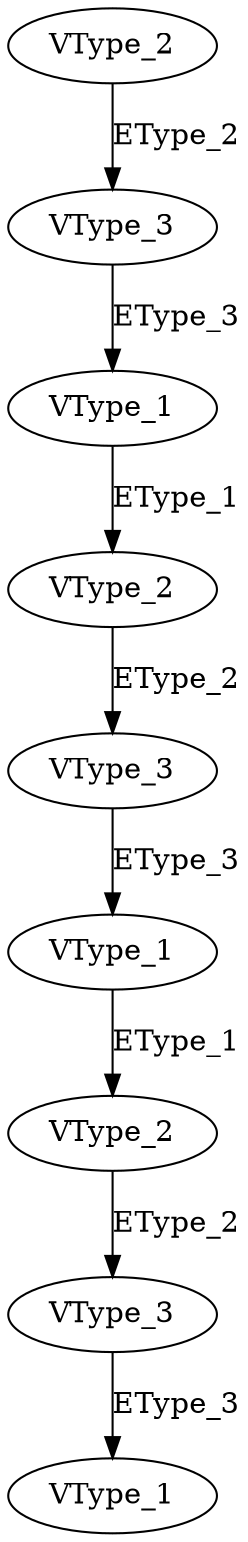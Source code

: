 digraph N3_M3_k8_view1 {
 1 [label="VType_2"];
 2 [label="VType_3"];
 3 [label="VType_1"];
 4 [label="VType_2"];
 5 [label="VType_3"];
 6 [label="VType_1"];
 7 [label="VType_2"];
 8 [label="VType_3"];
 9 [label="VType_1"];

 1 -> 2 [label="EType_2"];
 2 -> 3 [label="EType_3"];
 3 -> 4 [label="EType_1"];
 4 -> 5 [label="EType_2"];
 5 -> 6 [label="EType_3"];
 6 -> 7 [label="EType_1"];
 7 -> 8 [label="EType_2"];
 8 -> 9 [label="EType_3"];
}
